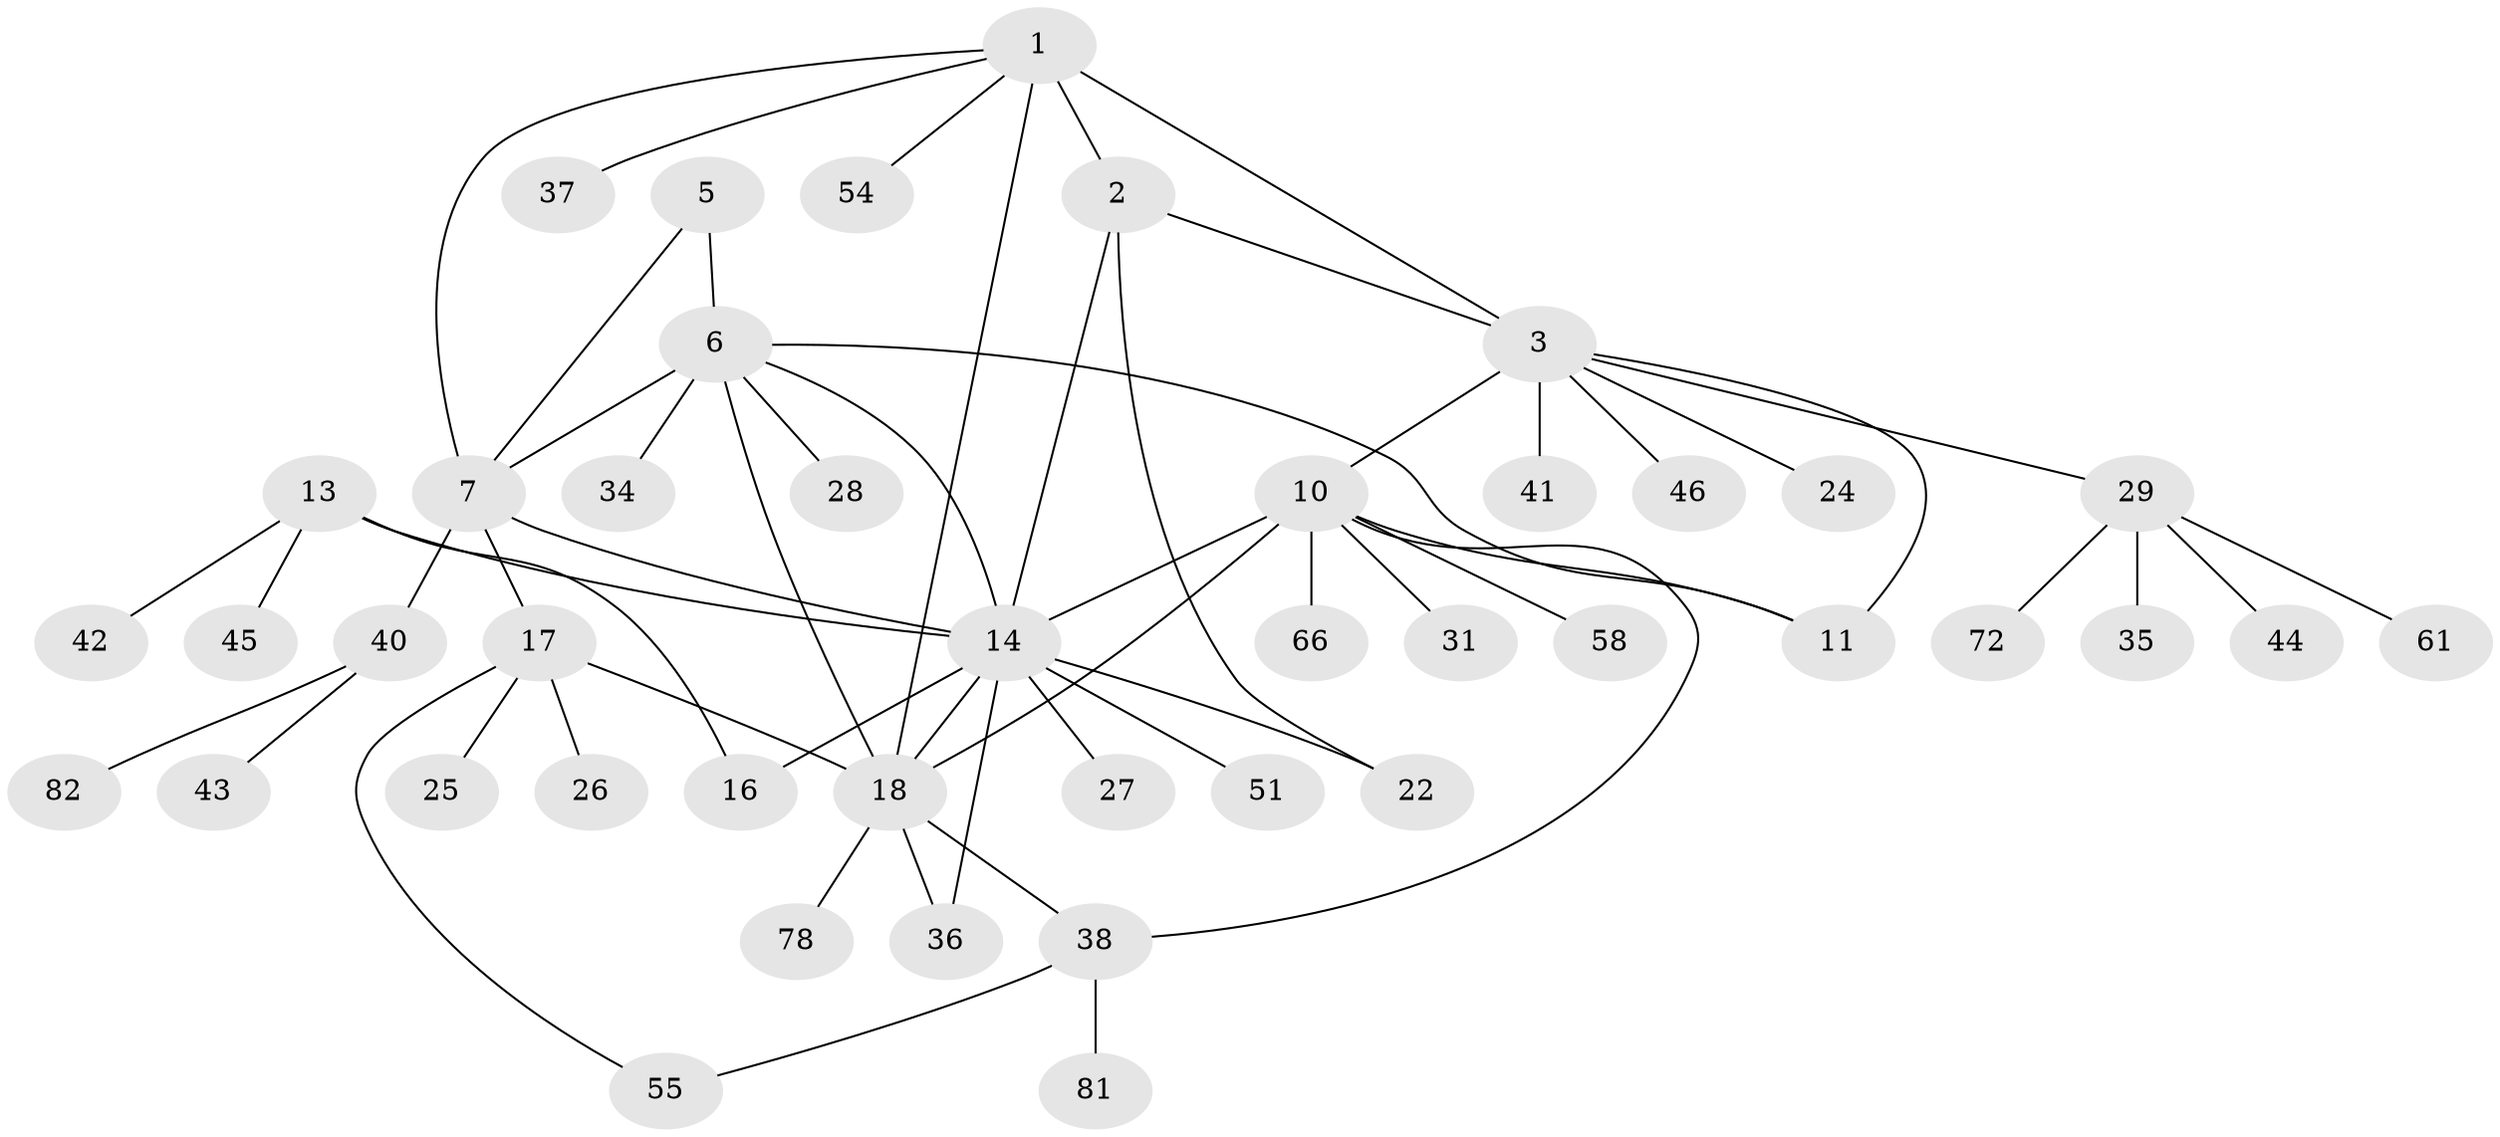// original degree distribution, {6: 0.03488372093023256, 7: 0.03488372093023256, 8: 0.05813953488372093, 4: 0.046511627906976744, 10: 0.023255813953488372, 5: 0.023255813953488372, 3: 0.05813953488372093, 11: 0.011627906976744186, 1: 0.5697674418604651, 2: 0.13953488372093023}
// Generated by graph-tools (version 1.1) at 2025/16/03/09/25 04:16:09]
// undirected, 43 vertices, 58 edges
graph export_dot {
graph [start="1"]
  node [color=gray90,style=filled];
  1 [super="+4"];
  2 [super="+23+80"];
  3 [super="+9+77+69+85"];
  5 [super="+32"];
  6 [super="+57+53+52"];
  7 [super="+8+79+64"];
  10 [super="+56"];
  11;
  13 [super="+39+67+74+65+63+62"];
  14 [super="+15"];
  16;
  17 [super="+48+76"];
  18 [super="+19+20+50+60"];
  22 [super="+47"];
  24;
  25;
  26 [super="+49"];
  27;
  28;
  29 [super="+30"];
  31;
  34;
  35;
  36;
  37;
  38;
  40;
  41;
  42;
  43;
  44;
  45;
  46 [super="+70"];
  51;
  54;
  55;
  58;
  61;
  66 [super="+83"];
  72;
  78;
  81;
  82;
  1 -- 2 [weight=2];
  1 -- 3 [weight=2];
  1 -- 7;
  1 -- 54;
  1 -- 18;
  1 -- 37;
  2 -- 3;
  2 -- 14;
  2 -- 22;
  3 -- 41;
  3 -- 24;
  3 -- 10 [weight=2];
  3 -- 11 [weight=2];
  3 -- 29;
  3 -- 46;
  5 -- 6;
  5 -- 7 [weight=2];
  6 -- 7 [weight=2];
  6 -- 11;
  6 -- 28;
  6 -- 34;
  6 -- 18;
  6 -- 14;
  7 -- 14;
  7 -- 40;
  7 -- 17;
  10 -- 11;
  10 -- 14;
  10 -- 31;
  10 -- 38;
  10 -- 58;
  10 -- 66;
  10 -- 18;
  13 -- 14 [weight=2];
  13 -- 16;
  13 -- 42;
  13 -- 45;
  14 -- 16 [weight=2];
  14 -- 18;
  14 -- 22;
  14 -- 27;
  14 -- 51;
  14 -- 36;
  17 -- 18 [weight=3];
  17 -- 25;
  17 -- 26;
  17 -- 55;
  18 -- 78;
  18 -- 36;
  18 -- 38;
  29 -- 35;
  29 -- 44;
  29 -- 72;
  29 -- 61;
  38 -- 55;
  38 -- 81;
  40 -- 43;
  40 -- 82;
}
